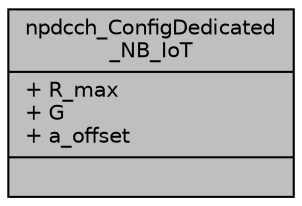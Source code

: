 digraph "npdcch_ConfigDedicated_NB_IoT"
{
 // LATEX_PDF_SIZE
  edge [fontname="Helvetica",fontsize="10",labelfontname="Helvetica",labelfontsize="10"];
  node [fontname="Helvetica",fontsize="10",shape=record];
  Node1 [label="{npdcch_ConfigDedicated\l_NB_IoT\n|+ R_max\l+ G\l+ a_offset\l|}",height=0.2,width=0.4,color="black", fillcolor="grey75", style="filled", fontcolor="black",tooltip=" "];
}
